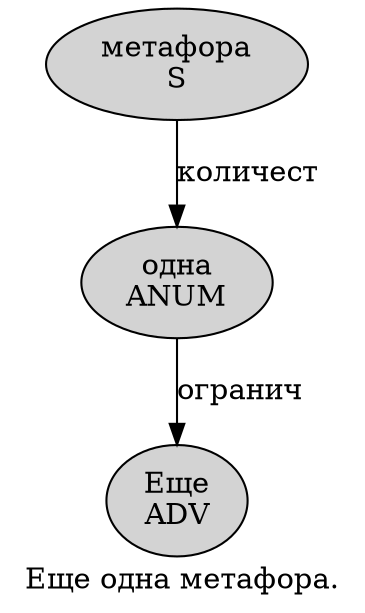 digraph SENTENCE_482 {
	graph [label="Еще одна метафора."]
	node [style=filled]
		0 [label="Еще
ADV" color="" fillcolor=lightgray penwidth=1 shape=ellipse]
		1 [label="одна
ANUM" color="" fillcolor=lightgray penwidth=1 shape=ellipse]
		2 [label="метафора
S" color="" fillcolor=lightgray penwidth=1 shape=ellipse]
			1 -> 0 [label="огранич"]
			2 -> 1 [label="количест"]
}